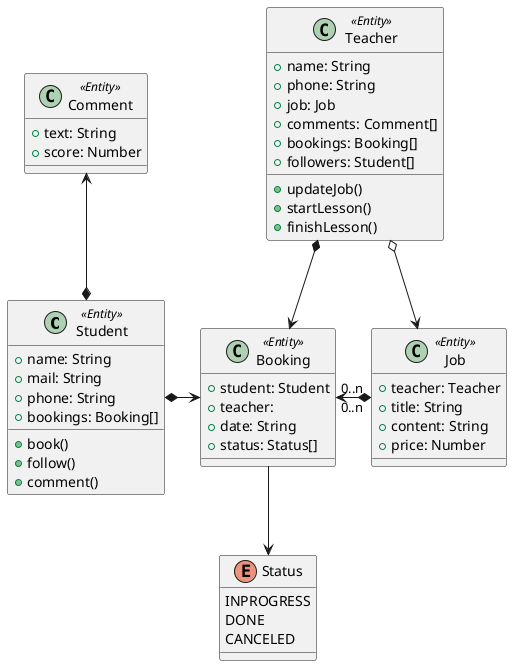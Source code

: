 @startuml FreelanceTeacherMarket

class Student <<Entity>> {
    +name: String
    +mail: String
    +phone: String
    +bookings: Booking[]
    +book()
    +follow()
    +comment()
}

class Teacher <<Entity>> {
    +name: String
    +phone: String
    +job: Job
    +comments: Comment[]
    +bookings: Booking[]
    +followers: Student[]
    +updateJob()
    +startLesson()
    +finishLesson()
}

class Booking <<Entity>> {
    +student: Student
    +teacher:
    +date: String
    +status: Status[]
}

class Comment <<Entity>> {
    +text: String
    +score: Number
}

class Job <<Entity>> {
    +teacher: Teacher
    +title: String
    +content: String
    +price: Number
}

enum Status {
    INPROGRESS
    DONE
    CANCELED
}

Booking -down-> Status
Student *-up-> Comment
Student *-right-> Booking
Teacher *--> Booking
Teacher o--> Job
Job "0..n" *-left-> "0..n" Booking
@enduml